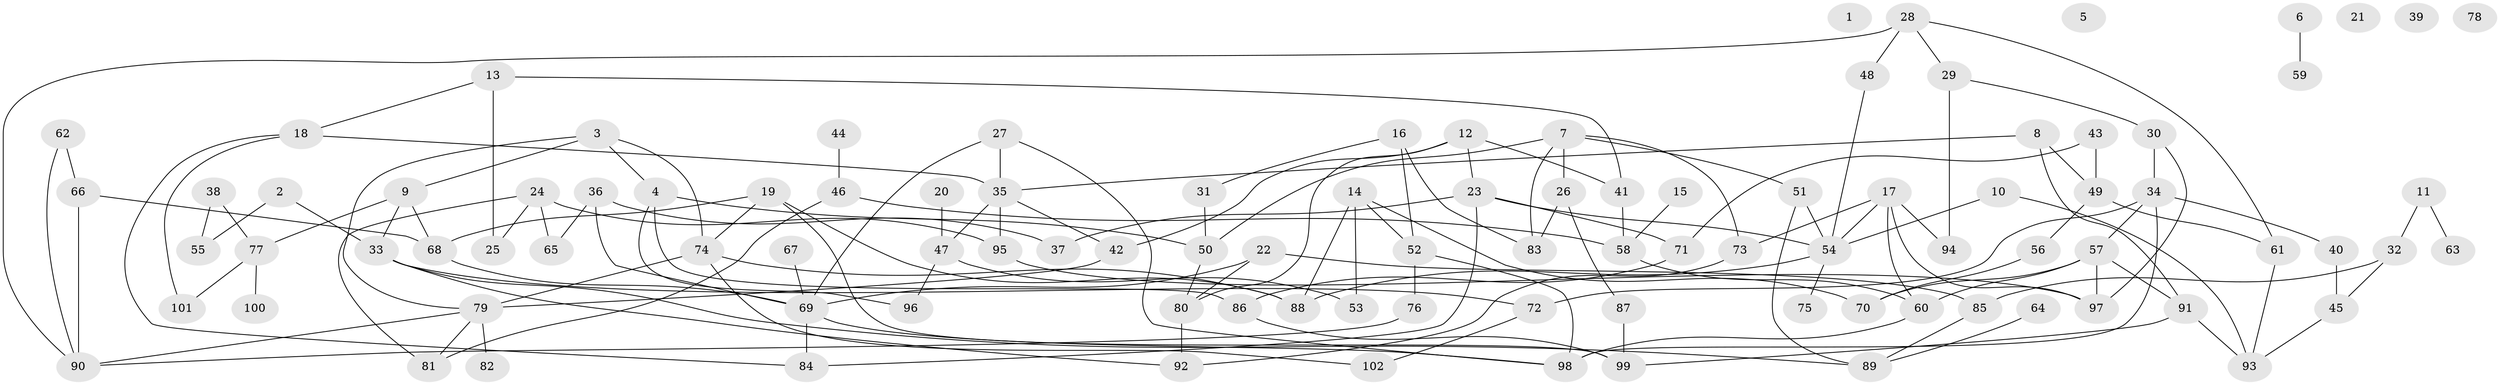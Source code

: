 // Generated by graph-tools (version 1.1) at 2025/49/03/09/25 03:49:14]
// undirected, 102 vertices, 152 edges
graph export_dot {
graph [start="1"]
  node [color=gray90,style=filled];
  1;
  2;
  3;
  4;
  5;
  6;
  7;
  8;
  9;
  10;
  11;
  12;
  13;
  14;
  15;
  16;
  17;
  18;
  19;
  20;
  21;
  22;
  23;
  24;
  25;
  26;
  27;
  28;
  29;
  30;
  31;
  32;
  33;
  34;
  35;
  36;
  37;
  38;
  39;
  40;
  41;
  42;
  43;
  44;
  45;
  46;
  47;
  48;
  49;
  50;
  51;
  52;
  53;
  54;
  55;
  56;
  57;
  58;
  59;
  60;
  61;
  62;
  63;
  64;
  65;
  66;
  67;
  68;
  69;
  70;
  71;
  72;
  73;
  74;
  75;
  76;
  77;
  78;
  79;
  80;
  81;
  82;
  83;
  84;
  85;
  86;
  87;
  88;
  89;
  90;
  91;
  92;
  93;
  94;
  95;
  96;
  97;
  98;
  99;
  100;
  101;
  102;
  2 -- 33;
  2 -- 55;
  3 -- 4;
  3 -- 9;
  3 -- 74;
  3 -- 79;
  4 -- 50;
  4 -- 86;
  4 -- 96;
  6 -- 59;
  7 -- 26;
  7 -- 50;
  7 -- 51;
  7 -- 73;
  7 -- 83;
  8 -- 35;
  8 -- 49;
  8 -- 91;
  9 -- 33;
  9 -- 68;
  9 -- 77;
  10 -- 54;
  10 -- 93;
  11 -- 32;
  11 -- 63;
  12 -- 23;
  12 -- 41;
  12 -- 42;
  12 -- 80;
  13 -- 18;
  13 -- 25;
  13 -- 41;
  14 -- 52;
  14 -- 53;
  14 -- 70;
  14 -- 88;
  15 -- 58;
  16 -- 31;
  16 -- 52;
  16 -- 83;
  17 -- 54;
  17 -- 60;
  17 -- 73;
  17 -- 94;
  17 -- 97;
  18 -- 35;
  18 -- 84;
  18 -- 101;
  19 -- 68;
  19 -- 74;
  19 -- 88;
  19 -- 99;
  20 -- 47;
  22 -- 69;
  22 -- 80;
  22 -- 85;
  23 -- 37;
  23 -- 54;
  23 -- 71;
  23 -- 84;
  24 -- 25;
  24 -- 65;
  24 -- 81;
  24 -- 95;
  26 -- 83;
  26 -- 87;
  27 -- 35;
  27 -- 69;
  27 -- 98;
  28 -- 29;
  28 -- 48;
  28 -- 61;
  28 -- 90;
  29 -- 30;
  29 -- 94;
  30 -- 34;
  30 -- 97;
  31 -- 50;
  32 -- 45;
  32 -- 85;
  33 -- 72;
  33 -- 89;
  33 -- 92;
  34 -- 40;
  34 -- 57;
  34 -- 72;
  34 -- 98;
  35 -- 42;
  35 -- 47;
  35 -- 95;
  36 -- 37;
  36 -- 65;
  36 -- 69;
  38 -- 55;
  38 -- 77;
  40 -- 45;
  41 -- 58;
  42 -- 79;
  43 -- 49;
  43 -- 71;
  44 -- 46;
  45 -- 93;
  46 -- 58;
  46 -- 81;
  47 -- 53;
  47 -- 96;
  48 -- 54;
  49 -- 56;
  49 -- 61;
  50 -- 80;
  51 -- 54;
  51 -- 89;
  52 -- 76;
  52 -- 98;
  54 -- 75;
  54 -- 88;
  56 -- 70;
  57 -- 60;
  57 -- 70;
  57 -- 91;
  57 -- 97;
  58 -- 60;
  60 -- 98;
  61 -- 93;
  62 -- 66;
  62 -- 90;
  64 -- 89;
  66 -- 68;
  66 -- 90;
  67 -- 69;
  68 -- 69;
  69 -- 84;
  69 -- 98;
  71 -- 86;
  72 -- 102;
  73 -- 92;
  74 -- 79;
  74 -- 88;
  74 -- 102;
  76 -- 90;
  77 -- 100;
  77 -- 101;
  79 -- 81;
  79 -- 82;
  79 -- 90;
  80 -- 92;
  85 -- 89;
  86 -- 99;
  87 -- 99;
  91 -- 93;
  91 -- 99;
  95 -- 97;
}

